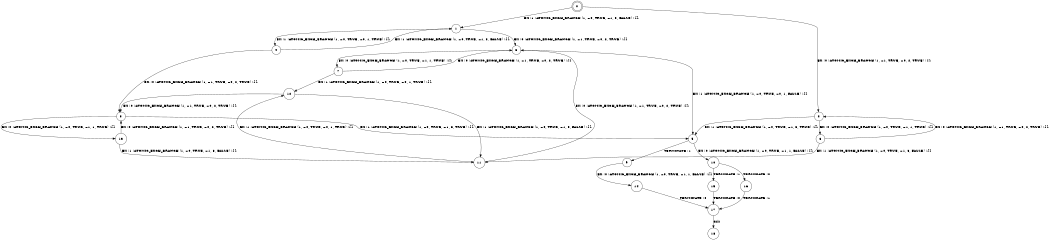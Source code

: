 digraph BCG {
size = "7, 10.5";
center = TRUE;
node [shape = circle];
0 [peripheries = 2];
0 -> 1 [label = "EX !1 !ATOMIC_EXCH_BRANCH (1, +0, TRUE, +1, 3, FALSE) !{}"];
0 -> 2 [label = "EX !0 !ATOMIC_EXCH_BRANCH (1, +1, TRUE, +0, 2, TRUE) !{}"];
1 -> 3 [label = "EX !0 !ATOMIC_EXCH_BRANCH (1, +1, TRUE, +0, 2, TRUE) !{}"];
1 -> 4 [label = "EX !1 !ATOMIC_EXCH_BRANCH (1, +0, TRUE, +0, 1, TRUE) !{}"];
2 -> 5 [label = "EX !1 !ATOMIC_EXCH_BRANCH (1, +0, TRUE, +1, 3, TRUE) !{}"];
2 -> 6 [label = "EX !0 !ATOMIC_EXCH_BRANCH (1, +0, TRUE, +1, 1, TRUE) !{}"];
3 -> 5 [label = "EX !1 !ATOMIC_EXCH_BRANCH (1, +0, TRUE, +0, 1, FALSE) !{}"];
3 -> 7 [label = "EX !0 !ATOMIC_EXCH_BRANCH (1, +0, TRUE, +1, 1, TRUE) !{}"];
4 -> 8 [label = "EX !0 !ATOMIC_EXCH_BRANCH (1, +1, TRUE, +0, 2, TRUE) !{}"];
4 -> 1 [label = "EX !1 !ATOMIC_EXCH_BRANCH (1, +0, TRUE, +1, 3, FALSE) !{}"];
5 -> 9 [label = "TERMINATE !1"];
5 -> 10 [label = "EX !0 !ATOMIC_EXCH_BRANCH (1, +0, TRUE, +1, 1, FALSE) !{}"];
6 -> 11 [label = "EX !1 !ATOMIC_EXCH_BRANCH (1, +0, TRUE, +1, 3, FALSE) !{}"];
6 -> 2 [label = "EX !0 !ATOMIC_EXCH_BRANCH (1, +1, TRUE, +0, 2, TRUE) !{}"];
7 -> 12 [label = "EX !1 !ATOMIC_EXCH_BRANCH (1, +0, TRUE, +0, 1, TRUE) !{}"];
7 -> 3 [label = "EX !0 !ATOMIC_EXCH_BRANCH (1, +1, TRUE, +0, 2, TRUE) !{}"];
8 -> 5 [label = "EX !1 !ATOMIC_EXCH_BRANCH (1, +0, TRUE, +1, 3, TRUE) !{}"];
8 -> 13 [label = "EX !0 !ATOMIC_EXCH_BRANCH (1, +0, TRUE, +1, 1, TRUE) !{}"];
9 -> 14 [label = "EX !0 !ATOMIC_EXCH_BRANCH (1, +0, TRUE, +1, 1, FALSE) !{}"];
10 -> 15 [label = "TERMINATE !1"];
10 -> 16 [label = "TERMINATE !0"];
11 -> 12 [label = "EX !1 !ATOMIC_EXCH_BRANCH (1, +0, TRUE, +0, 1, TRUE) !{}"];
11 -> 3 [label = "EX !0 !ATOMIC_EXCH_BRANCH (1, +1, TRUE, +0, 2, TRUE) !{}"];
12 -> 11 [label = "EX !1 !ATOMIC_EXCH_BRANCH (1, +0, TRUE, +1, 3, FALSE) !{}"];
12 -> 8 [label = "EX !0 !ATOMIC_EXCH_BRANCH (1, +1, TRUE, +0, 2, TRUE) !{}"];
13 -> 11 [label = "EX !1 !ATOMIC_EXCH_BRANCH (1, +0, TRUE, +1, 3, FALSE) !{}"];
13 -> 8 [label = "EX !0 !ATOMIC_EXCH_BRANCH (1, +1, TRUE, +0, 2, TRUE) !{}"];
14 -> 17 [label = "TERMINATE !0"];
15 -> 17 [label = "TERMINATE !0"];
16 -> 17 [label = "TERMINATE !1"];
17 -> 18 [label = "exit"];
}
